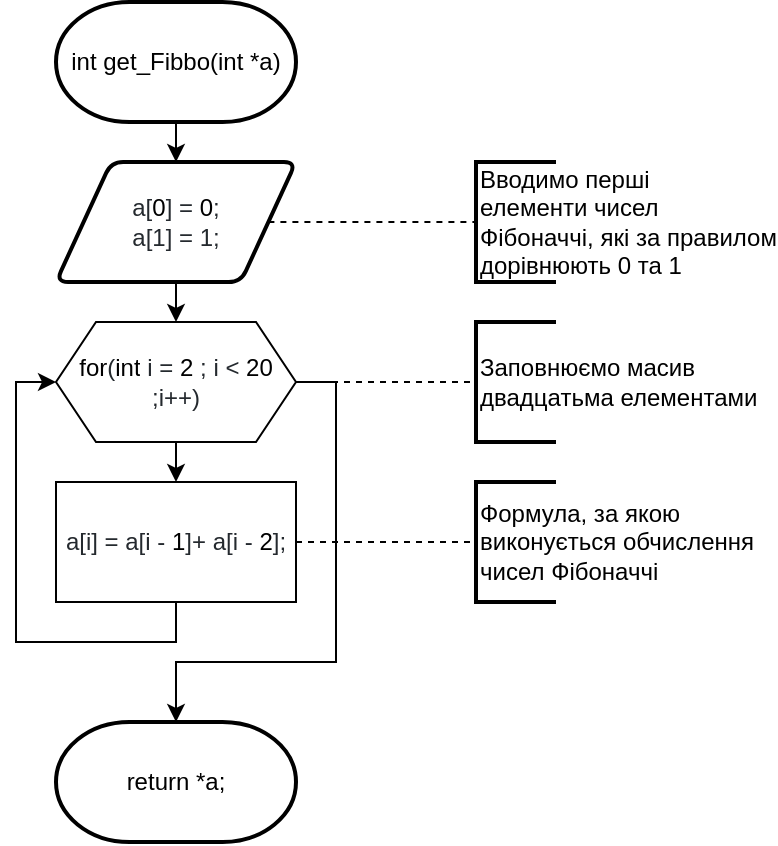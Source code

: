 <mxfile version="14.0.1" type="device"><diagram id="EBm_OR5x-Is41UELYWcg" name="Page-1"><mxGraphModel dx="782" dy="706" grid="1" gridSize="10" guides="1" tooltips="1" connect="1" arrows="1" fold="1" page="1" pageScale="1" pageWidth="1200" pageHeight="1600" math="0" shadow="0"><root><mxCell id="0"/><mxCell id="1" parent="0"/><mxCell id="Po-tuJSfogR59qn-kTYG-5" style="edgeStyle=orthogonalEdgeStyle;rounded=0;orthogonalLoop=1;jettySize=auto;html=1;exitX=0.5;exitY=1;exitDx=0;exitDy=0;exitPerimeter=0;entryX=0.5;entryY=0;entryDx=0;entryDy=0;" parent="1" source="Po-tuJSfogR59qn-kTYG-1" target="Po-tuJSfogR59qn-kTYG-2" edge="1"><mxGeometry relative="1" as="geometry"/></mxCell><mxCell id="Po-tuJSfogR59qn-kTYG-1" value="&lt;font style=&quot;vertical-align: inherit&quot;&gt;&lt;font style=&quot;vertical-align: inherit&quot;&gt;int get_Fibbo(int *a)&lt;/font&gt;&lt;/font&gt;" style="strokeWidth=2;html=1;shape=mxgraph.flowchart.terminator;whiteSpace=wrap;" parent="1" vertex="1"><mxGeometry x="320" y="60" width="120" height="60" as="geometry"/></mxCell><mxCell id="Po-tuJSfogR59qn-kTYG-4" style="edgeStyle=orthogonalEdgeStyle;rounded=0;orthogonalLoop=1;jettySize=auto;html=1;exitX=0.5;exitY=1;exitDx=0;exitDy=0;entryX=0.5;entryY=0;entryDx=0;entryDy=0;" parent="1" source="Po-tuJSfogR59qn-kTYG-2" target="Po-tuJSfogR59qn-kTYG-3" edge="1"><mxGeometry relative="1" as="geometry"/></mxCell><mxCell id="Po-tuJSfogR59qn-kTYG-15" style="edgeStyle=orthogonalEdgeStyle;rounded=0;orthogonalLoop=1;jettySize=auto;html=1;exitX=1;exitY=0.5;exitDx=0;exitDy=0;entryX=0;entryY=0.5;entryDx=0;entryDy=0;entryPerimeter=0;dashed=1;endArrow=none;endFill=0;" parent="1" source="Po-tuJSfogR59qn-kTYG-2" target="Po-tuJSfogR59qn-kTYG-14" edge="1"><mxGeometry relative="1" as="geometry"/></mxCell><mxCell id="Po-tuJSfogR59qn-kTYG-2" value="&lt;font style=&quot;box-sizing: border-box ; color: rgb(36 , 41 , 46) ; font-family: , &amp;#34;consolas&amp;#34; , &amp;#34;liberation mono&amp;#34; , &amp;#34;menlo&amp;#34; , monospace ; background-color: rgb(255 , 255 , 255) ; vertical-align: inherit&quot;&gt;&lt;font style=&quot;box-sizing: border-box ; vertical-align: inherit&quot;&gt;а[&lt;/font&gt;&lt;/font&gt;&lt;span class=&quot;pl-c1&quot; style=&quot;box-sizing: border-box ; font-family: , &amp;#34;consolas&amp;#34; , &amp;#34;liberation mono&amp;#34; , &amp;#34;menlo&amp;#34; , monospace ; background-color: rgb(255 , 255 , 255)&quot;&gt;&lt;font style=&quot;box-sizing: border-box ; vertical-align: inherit&quot;&gt;&lt;font style=&quot;box-sizing: border-box ; vertical-align: inherit&quot;&gt;0&lt;/font&gt;&lt;/font&gt;&lt;/span&gt;&lt;font style=&quot;box-sizing: border-box ; color: rgb(36 , 41 , 46) ; font-family: , &amp;#34;consolas&amp;#34; , &amp;#34;liberation mono&amp;#34; , &amp;#34;menlo&amp;#34; , monospace ; background-color: rgb(255 , 255 , 255) ; vertical-align: inherit&quot;&gt;&lt;font style=&quot;box-sizing: border-box ; vertical-align: inherit&quot;&gt;] = &lt;/font&gt;&lt;/font&gt;&lt;span class=&quot;pl-c1&quot; style=&quot;box-sizing: border-box ; font-family: , &amp;#34;consolas&amp;#34; , &amp;#34;liberation mono&amp;#34; , &amp;#34;menlo&amp;#34; , monospace ; background-color: rgb(255 , 255 , 255)&quot;&gt;&lt;font style=&quot;box-sizing: border-box ; vertical-align: inherit&quot;&gt;&lt;font style=&quot;box-sizing: border-box ; vertical-align: inherit&quot;&gt;0&lt;/font&gt;&lt;/font&gt;&lt;/span&gt;&lt;font style=&quot;box-sizing: border-box ; color: rgb(36 , 41 , 46) ; font-family: , &amp;#34;consolas&amp;#34; , &amp;#34;liberation mono&amp;#34; , &amp;#34;menlo&amp;#34; , monospace ; background-color: rgb(255 , 255 , 255) ; vertical-align: inherit&quot;&gt;&lt;font style=&quot;box-sizing: border-box ; vertical-align: inherit&quot;&gt;;&lt;br&gt;a[1] = 1;&lt;br&gt;&lt;/font&gt;&lt;/font&gt;" style="shape=parallelogram;html=1;strokeWidth=2;perimeter=parallelogramPerimeter;whiteSpace=wrap;rounded=1;arcSize=12;size=0.23;" parent="1" vertex="1"><mxGeometry x="320" y="140" width="120" height="60" as="geometry"/></mxCell><mxCell id="Po-tuJSfogR59qn-kTYG-12" style="edgeStyle=orthogonalEdgeStyle;rounded=0;orthogonalLoop=1;jettySize=auto;html=1;exitX=0.5;exitY=1;exitDx=0;exitDy=0;entryX=0.5;entryY=0;entryDx=0;entryDy=0;" parent="1" source="Po-tuJSfogR59qn-kTYG-3" target="Po-tuJSfogR59qn-kTYG-9" edge="1"><mxGeometry relative="1" as="geometry"/></mxCell><mxCell id="Po-tuJSfogR59qn-kTYG-13" style="edgeStyle=orthogonalEdgeStyle;rounded=0;orthogonalLoop=1;jettySize=auto;html=1;exitX=1;exitY=0.5;exitDx=0;exitDy=0;entryX=0.5;entryY=0;entryDx=0;entryDy=0;entryPerimeter=0;" parent="1" source="Po-tuJSfogR59qn-kTYG-3" target="Po-tuJSfogR59qn-kTYG-10" edge="1"><mxGeometry relative="1" as="geometry"><Array as="points"><mxPoint x="460" y="250"/><mxPoint x="460" y="390"/><mxPoint x="380" y="390"/></Array></mxGeometry></mxCell><mxCell id="Po-tuJSfogR59qn-kTYG-18" style="edgeStyle=orthogonalEdgeStyle;rounded=0;orthogonalLoop=1;jettySize=auto;html=1;exitX=1;exitY=0.5;exitDx=0;exitDy=0;entryX=0;entryY=0.5;entryDx=0;entryDy=0;entryPerimeter=0;dashed=1;endArrow=none;endFill=0;" parent="1" source="Po-tuJSfogR59qn-kTYG-3" target="Po-tuJSfogR59qn-kTYG-16" edge="1"><mxGeometry relative="1" as="geometry"/></mxCell><mxCell id="Po-tuJSfogR59qn-kTYG-3" value="&lt;span class=&quot;pl-k&quot; style=&quot;box-sizing: border-box ; font-family: , &amp;#34;consolas&amp;#34; , &amp;#34;liberation mono&amp;#34; , &amp;#34;menlo&amp;#34; , monospace ; background-color: rgb(255 , 255 , 255)&quot;&gt;&lt;font style=&quot;box-sizing: border-box ; vertical-align: inherit&quot;&gt;&lt;font style=&quot;box-sizing: border-box ; vertical-align: inherit&quot;&gt;for&lt;/font&gt;&lt;/font&gt;&lt;/span&gt;&lt;font style=&quot;box-sizing: border-box ; color: rgb(36 , 41 , 46) ; font-family: , &amp;#34;consolas&amp;#34; , &amp;#34;liberation mono&amp;#34; , &amp;#34;menlo&amp;#34; , monospace ; background-color: rgb(255 , 255 , 255) ; vertical-align: inherit&quot;&gt;&lt;font style=&quot;box-sizing: border-box ; vertical-align: inherit&quot;&gt;(&lt;/font&gt;&lt;/font&gt;&lt;span class=&quot;pl-k&quot; style=&quot;box-sizing: border-box ; font-family: , &amp;#34;consolas&amp;#34; , &amp;#34;liberation mono&amp;#34; , &amp;#34;menlo&amp;#34; , monospace ; background-color: rgb(255 , 255 , 255)&quot;&gt;&lt;font style=&quot;box-sizing: border-box ; vertical-align: inherit&quot;&gt;&lt;font style=&quot;box-sizing: border-box ; vertical-align: inherit&quot;&gt;int&lt;/font&gt;&lt;/font&gt;&lt;/span&gt;&lt;font style=&quot;box-sizing: border-box ; color: rgb(36 , 41 , 46) ; font-family: , &amp;#34;consolas&amp;#34; , &amp;#34;liberation mono&amp;#34; , &amp;#34;menlo&amp;#34; , monospace ; background-color: rgb(255 , 255 , 255) ; vertical-align: inherit&quot;&gt;&lt;font style=&quot;box-sizing: border-box ; vertical-align: inherit&quot;&gt; i = &lt;/font&gt;&lt;/font&gt;&lt;span class=&quot;pl-c1&quot; style=&quot;box-sizing: border-box ; font-family: , &amp;#34;consolas&amp;#34; , &amp;#34;liberation mono&amp;#34; , &amp;#34;menlo&amp;#34; , monospace ; background-color: rgb(255 , 255 , 255)&quot;&gt;&lt;font style=&quot;box-sizing: border-box ; vertical-align: inherit&quot;&gt;&lt;font style=&quot;box-sizing: border-box ; vertical-align: inherit&quot;&gt;2&lt;/font&gt;&lt;/font&gt;&lt;/span&gt;&lt;font style=&quot;box-sizing: border-box ; color: rgb(36 , 41 , 46) ; font-family: , &amp;#34;consolas&amp;#34; , &amp;#34;liberation mono&amp;#34; , &amp;#34;menlo&amp;#34; , monospace ; background-color: rgb(255 , 255 , 255) ; vertical-align: inherit&quot;&gt;&lt;font style=&quot;box-sizing: border-box ; vertical-align: inherit&quot;&gt; ; i &amp;lt; &lt;/font&gt;&lt;/font&gt;&lt;span class=&quot;pl-c1&quot; style=&quot;box-sizing: border-box ; font-family: , &amp;#34;consolas&amp;#34; , &amp;#34;liberation mono&amp;#34; , &amp;#34;menlo&amp;#34; , monospace ; background-color: rgb(255 , 255 , 255)&quot;&gt;&lt;font style=&quot;box-sizing: border-box ; vertical-align: inherit&quot;&gt;&lt;font style=&quot;box-sizing: border-box ; vertical-align: inherit&quot;&gt;20&lt;/font&gt;&lt;/font&gt;&lt;/span&gt;&lt;font style=&quot;box-sizing: border-box ; color: rgb(36 , 41 , 46) ; font-family: , &amp;#34;consolas&amp;#34; , &amp;#34;liberation mono&amp;#34; , &amp;#34;menlo&amp;#34; , monospace ; background-color: rgb(255 , 255 , 255) ; vertical-align: inherit&quot;&gt;&lt;font style=&quot;box-sizing: border-box ; vertical-align: inherit&quot;&gt; ;i++)&lt;/font&gt;&lt;/font&gt;" style="shape=hexagon;perimeter=hexagonPerimeter2;whiteSpace=wrap;html=1;fixedSize=1;" parent="1" vertex="1"><mxGeometry x="320" y="220" width="120" height="60" as="geometry"/></mxCell><mxCell id="Po-tuJSfogR59qn-kTYG-11" style="edgeStyle=orthogonalEdgeStyle;rounded=0;orthogonalLoop=1;jettySize=auto;html=1;exitX=0.5;exitY=1;exitDx=0;exitDy=0;entryX=0;entryY=0.5;entryDx=0;entryDy=0;" parent="1" source="Po-tuJSfogR59qn-kTYG-9" target="Po-tuJSfogR59qn-kTYG-3" edge="1"><mxGeometry relative="1" as="geometry"/></mxCell><mxCell id="Po-tuJSfogR59qn-kTYG-19" style="edgeStyle=orthogonalEdgeStyle;rounded=0;orthogonalLoop=1;jettySize=auto;html=1;exitX=1;exitY=0.5;exitDx=0;exitDy=0;entryX=0;entryY=0.5;entryDx=0;entryDy=0;entryPerimeter=0;dashed=1;endArrow=none;endFill=0;" parent="1" source="Po-tuJSfogR59qn-kTYG-9" target="Po-tuJSfogR59qn-kTYG-17" edge="1"><mxGeometry relative="1" as="geometry"/></mxCell><mxCell id="Po-tuJSfogR59qn-kTYG-9" value="&lt;span style=&quot;color: rgb(36 , 41 , 46) ; font-family: , &amp;#34;consolas&amp;#34; , &amp;#34;liberation mono&amp;#34; , &amp;#34;menlo&amp;#34; , monospace ; background-color: rgb(255 , 255 , 255)&quot;&gt;a[i] = a[i - &lt;/span&gt;&lt;span class=&quot;pl-c1&quot; style=&quot;box-sizing: border-box ; font-family: , &amp;#34;consolas&amp;#34; , &amp;#34;liberation mono&amp;#34; , &amp;#34;menlo&amp;#34; , monospace ; background-color: rgb(255 , 255 , 255)&quot;&gt;1&lt;/span&gt;&lt;span style=&quot;color: rgb(36 , 41 , 46) ; font-family: , &amp;#34;consolas&amp;#34; , &amp;#34;liberation mono&amp;#34; , &amp;#34;menlo&amp;#34; , monospace ; background-color: rgb(255 , 255 , 255)&quot;&gt;]+ a[i - &lt;/span&gt;&lt;span class=&quot;pl-c1&quot; style=&quot;box-sizing: border-box ; font-family: , &amp;#34;consolas&amp;#34; , &amp;#34;liberation mono&amp;#34; , &amp;#34;menlo&amp;#34; , monospace ; background-color: rgb(255 , 255 , 255)&quot;&gt;2&lt;/span&gt;&lt;span style=&quot;color: rgb(36 , 41 , 46) ; font-family: , &amp;#34;consolas&amp;#34; , &amp;#34;liberation mono&amp;#34; , &amp;#34;menlo&amp;#34; , monospace ; background-color: rgb(255 , 255 , 255)&quot;&gt;]; &lt;/span&gt;" style="rounded=0;whiteSpace=wrap;html=1;" parent="1" vertex="1"><mxGeometry x="320" y="300" width="120" height="60" as="geometry"/></mxCell><mxCell id="Po-tuJSfogR59qn-kTYG-10" value="&lt;font style=&quot;vertical-align: inherit&quot;&gt;&lt;font style=&quot;vertical-align: inherit&quot;&gt;return *a;&lt;/font&gt;&lt;/font&gt;" style="strokeWidth=2;html=1;shape=mxgraph.flowchart.terminator;whiteSpace=wrap;" parent="1" vertex="1"><mxGeometry x="320" y="420" width="120" height="60" as="geometry"/></mxCell><mxCell id="Po-tuJSfogR59qn-kTYG-14" value="Вводимо перші&lt;br&gt;елементи чисел&amp;nbsp;&lt;br&gt;Фібоначчі, які за правилом &lt;br&gt;дорівнюють 0 та 1" style="strokeWidth=2;html=1;shape=mxgraph.flowchart.annotation_1;align=left;pointerEvents=1;" parent="1" vertex="1"><mxGeometry x="530" y="140" width="40" height="60" as="geometry"/></mxCell><mxCell id="Po-tuJSfogR59qn-kTYG-16" value="Заповнюємо масив&lt;br&gt;двадцатьма елементами" style="strokeWidth=2;html=1;shape=mxgraph.flowchart.annotation_1;align=left;pointerEvents=1;" parent="1" vertex="1"><mxGeometry x="530" y="220" width="40" height="60" as="geometry"/></mxCell><mxCell id="Po-tuJSfogR59qn-kTYG-17" value="Формула, за якою&lt;br&gt;виконується обчислення&lt;br&gt;чисел Фібоначчі" style="strokeWidth=2;html=1;shape=mxgraph.flowchart.annotation_1;align=left;pointerEvents=1;" parent="1" vertex="1"><mxGeometry x="530" y="300" width="40" height="60" as="geometry"/></mxCell></root></mxGraphModel></diagram></mxfile>